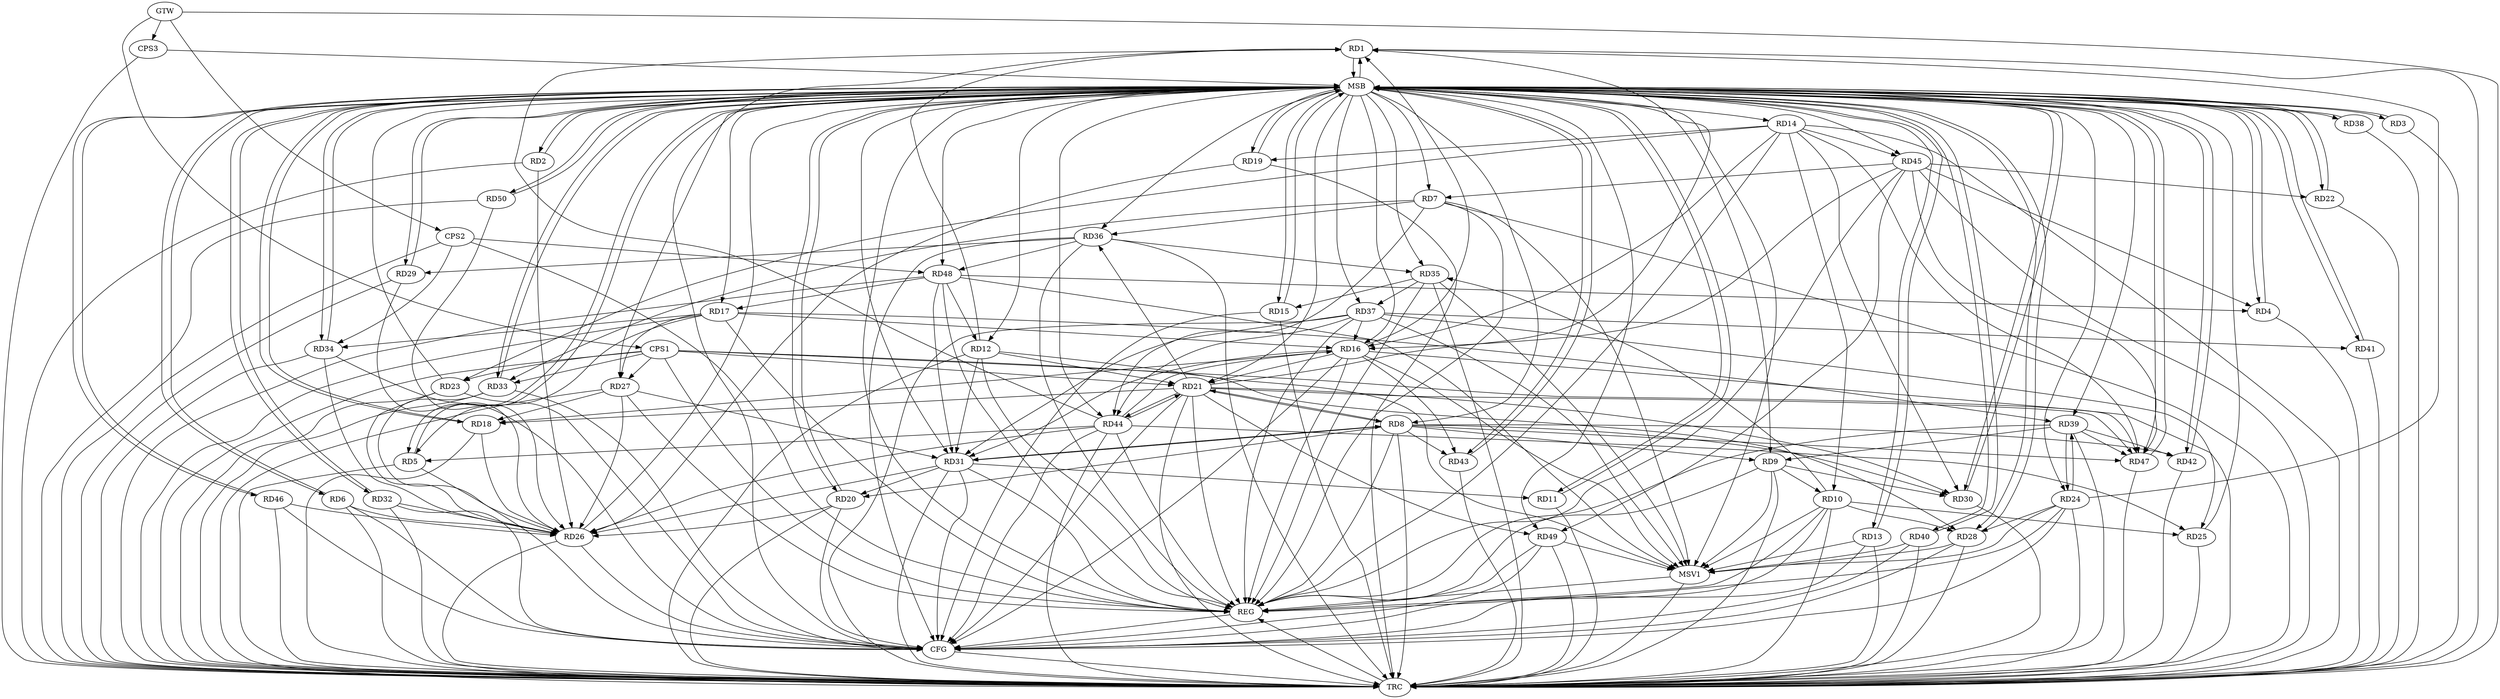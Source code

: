 strict digraph G {
  RD1 [ label="RD1" ];
  RD2 [ label="RD2" ];
  RD3 [ label="RD3" ];
  RD4 [ label="RD4" ];
  RD5 [ label="RD5" ];
  RD6 [ label="RD6" ];
  RD7 [ label="RD7" ];
  RD8 [ label="RD8" ];
  RD9 [ label="RD9" ];
  RD10 [ label="RD10" ];
  RD11 [ label="RD11" ];
  RD12 [ label="RD12" ];
  RD13 [ label="RD13" ];
  RD14 [ label="RD14" ];
  RD15 [ label="RD15" ];
  RD16 [ label="RD16" ];
  RD17 [ label="RD17" ];
  RD18 [ label="RD18" ];
  RD19 [ label="RD19" ];
  RD20 [ label="RD20" ];
  RD21 [ label="RD21" ];
  RD22 [ label="RD22" ];
  RD23 [ label="RD23" ];
  RD24 [ label="RD24" ];
  RD25 [ label="RD25" ];
  RD26 [ label="RD26" ];
  RD27 [ label="RD27" ];
  RD28 [ label="RD28" ];
  RD29 [ label="RD29" ];
  RD30 [ label="RD30" ];
  RD31 [ label="RD31" ];
  RD32 [ label="RD32" ];
  RD33 [ label="RD33" ];
  RD34 [ label="RD34" ];
  RD35 [ label="RD35" ];
  RD36 [ label="RD36" ];
  RD37 [ label="RD37" ];
  RD38 [ label="RD38" ];
  RD39 [ label="RD39" ];
  RD40 [ label="RD40" ];
  RD41 [ label="RD41" ];
  RD42 [ label="RD42" ];
  RD43 [ label="RD43" ];
  RD44 [ label="RD44" ];
  RD45 [ label="RD45" ];
  RD46 [ label="RD46" ];
  RD47 [ label="RD47" ];
  RD48 [ label="RD48" ];
  RD49 [ label="RD49" ];
  RD50 [ label="RD50" ];
  CPS1 [ label="CPS1" ];
  CPS2 [ label="CPS2" ];
  CPS3 [ label="CPS3" ];
  GTW [ label="GTW" ];
  REG [ label="REG" ];
  MSB [ label="MSB" ];
  CFG [ label="CFG" ];
  TRC [ label="TRC" ];
  MSV1 [ label="MSV1" ];
  RD12 -> RD1;
  RD16 -> RD1;
  RD21 -> RD1;
  RD24 -> RD1;
  RD44 -> RD1;
  RD45 -> RD4;
  RD48 -> RD4;
  RD17 -> RD5;
  RD44 -> RD5;
  RD7 -> RD33;
  RD7 -> RD36;
  RD7 -> RD44;
  RD45 -> RD7;
  RD8 -> RD9;
  RD8 -> RD20;
  RD8 -> RD21;
  RD21 -> RD8;
  RD8 -> RD30;
  RD8 -> RD31;
  RD31 -> RD8;
  RD8 -> RD42;
  RD8 -> RD43;
  RD8 -> RD47;
  RD9 -> RD10;
  RD9 -> RD30;
  RD39 -> RD9;
  RD14 -> RD10;
  RD10 -> RD25;
  RD10 -> RD28;
  RD10 -> RD35;
  RD31 -> RD11;
  RD12 -> RD21;
  RD12 -> RD31;
  RD48 -> RD12;
  RD14 -> RD16;
  RD14 -> RD19;
  RD14 -> RD23;
  RD14 -> RD30;
  RD14 -> RD45;
  RD14 -> RD47;
  RD35 -> RD15;
  RD17 -> RD16;
  RD16 -> RD18;
  RD16 -> RD21;
  RD16 -> RD31;
  RD37 -> RD16;
  RD16 -> RD43;
  RD44 -> RD16;
  RD45 -> RD16;
  RD17 -> RD27;
  RD17 -> RD34;
  RD17 -> RD39;
  RD48 -> RD17;
  RD21 -> RD18;
  RD27 -> RD18;
  RD31 -> RD20;
  RD21 -> RD30;
  RD21 -> RD36;
  RD21 -> RD44;
  RD44 -> RD21;
  RD21 -> RD47;
  RD21 -> RD49;
  RD45 -> RD22;
  RD24 -> RD28;
  RD24 -> RD39;
  RD39 -> RD24;
  RD37 -> RD25;
  RD44 -> RD25;
  RD27 -> RD31;
  RD36 -> RD29;
  RD37 -> RD31;
  RD48 -> RD31;
  RD36 -> RD35;
  RD35 -> RD37;
  RD36 -> RD48;
  RD37 -> RD41;
  RD37 -> RD44;
  RD39 -> RD42;
  RD39 -> RD47;
  RD45 -> RD47;
  RD45 -> RD49;
  CPS1 -> RD47;
  CPS1 -> RD23;
  CPS1 -> RD21;
  CPS1 -> RD33;
  CPS1 -> RD28;
  CPS1 -> RD27;
  CPS2 -> RD48;
  CPS2 -> RD34;
  GTW -> CPS1;
  GTW -> CPS2;
  GTW -> CPS3;
  RD7 -> REG;
  RD8 -> REG;
  RD9 -> REG;
  RD10 -> REG;
  RD12 -> REG;
  RD14 -> REG;
  RD16 -> REG;
  RD17 -> REG;
  RD21 -> REG;
  RD24 -> REG;
  RD27 -> REG;
  RD31 -> REG;
  RD35 -> REG;
  RD36 -> REG;
  RD37 -> REG;
  RD39 -> REG;
  RD44 -> REG;
  RD45 -> REG;
  RD48 -> REG;
  RD49 -> REG;
  CPS1 -> REG;
  CPS2 -> REG;
  RD1 -> MSB;
  MSB -> RD11;
  MSB -> RD41;
  MSB -> REG;
  RD2 -> MSB;
  MSB -> RD12;
  MSB -> RD13;
  MSB -> RD21;
  MSB -> RD30;
  MSB -> RD35;
  MSB -> RD45;
  RD3 -> MSB;
  RD4 -> MSB;
  MSB -> RD43;
  MSB -> RD47;
  MSB -> RD48;
  MSB -> RD49;
  RD5 -> MSB;
  MSB -> RD7;
  MSB -> RD15;
  MSB -> RD20;
  MSB -> RD34;
  MSB -> RD36;
  RD6 -> MSB;
  MSB -> RD2;
  MSB -> RD16;
  MSB -> RD18;
  RD11 -> MSB;
  MSB -> RD28;
  RD13 -> MSB;
  MSB -> RD31;
  MSB -> RD46;
  RD15 -> MSB;
  MSB -> RD44;
  RD18 -> MSB;
  MSB -> RD5;
  MSB -> RD33;
  RD19 -> MSB;
  MSB -> RD1;
  MSB -> RD22;
  MSB -> RD27;
  MSB -> RD32;
  MSB -> RD37;
  RD20 -> MSB;
  MSB -> RD8;
  MSB -> RD9;
  MSB -> RD29;
  MSB -> RD50;
  RD22 -> MSB;
  MSB -> RD40;
  RD23 -> MSB;
  MSB -> RD6;
  MSB -> RD39;
  RD25 -> MSB;
  MSB -> RD14;
  MSB -> RD19;
  RD26 -> MSB;
  MSB -> RD17;
  RD28 -> MSB;
  RD29 -> MSB;
  RD30 -> MSB;
  RD32 -> MSB;
  RD33 -> MSB;
  MSB -> RD3;
  RD34 -> MSB;
  MSB -> RD38;
  RD38 -> MSB;
  RD40 -> MSB;
  RD41 -> MSB;
  MSB -> RD4;
  RD42 -> MSB;
  RD43 -> MSB;
  MSB -> RD24;
  RD46 -> MSB;
  RD47 -> MSB;
  RD50 -> MSB;
  MSB -> RD42;
  CPS3 -> MSB;
  RD44 -> CFG;
  RD16 -> CFG;
  RD21 -> CFG;
  RD13 -> CFG;
  RD1 -> CFG;
  RD20 -> CFG;
  RD10 -> CFG;
  RD23 -> CFG;
  RD46 -> CFG;
  RD31 -> CFG;
  RD36 -> CFG;
  RD26 -> CFG;
  RD15 -> CFG;
  RD49 -> CFG;
  RD32 -> CFG;
  RD24 -> CFG;
  RD28 -> CFG;
  RD6 -> CFG;
  RD34 -> CFG;
  RD5 -> CFG;
  RD33 -> CFG;
  RD40 -> CFG;
  REG -> CFG;
  RD1 -> TRC;
  RD2 -> TRC;
  RD3 -> TRC;
  RD4 -> TRC;
  RD5 -> TRC;
  RD6 -> TRC;
  RD7 -> TRC;
  RD8 -> TRC;
  RD9 -> TRC;
  RD10 -> TRC;
  RD11 -> TRC;
  RD12 -> TRC;
  RD13 -> TRC;
  RD14 -> TRC;
  RD15 -> TRC;
  RD16 -> TRC;
  RD17 -> TRC;
  RD18 -> TRC;
  RD19 -> TRC;
  RD20 -> TRC;
  RD21 -> TRC;
  RD22 -> TRC;
  RD23 -> TRC;
  RD24 -> TRC;
  RD25 -> TRC;
  RD26 -> TRC;
  RD27 -> TRC;
  RD28 -> TRC;
  RD29 -> TRC;
  RD30 -> TRC;
  RD31 -> TRC;
  RD32 -> TRC;
  RD33 -> TRC;
  RD34 -> TRC;
  RD35 -> TRC;
  RD36 -> TRC;
  RD37 -> TRC;
  RD38 -> TRC;
  RD39 -> TRC;
  RD40 -> TRC;
  RD41 -> TRC;
  RD42 -> TRC;
  RD43 -> TRC;
  RD44 -> TRC;
  RD45 -> TRC;
  RD46 -> TRC;
  RD47 -> TRC;
  RD48 -> TRC;
  RD49 -> TRC;
  RD50 -> TRC;
  CPS1 -> TRC;
  CPS2 -> TRC;
  CPS3 -> TRC;
  GTW -> TRC;
  CFG -> TRC;
  TRC -> REG;
  RD6 -> RD26;
  RD44 -> RD26;
  RD46 -> RD26;
  RD33 -> RD26;
  RD20 -> RD26;
  RD18 -> RD26;
  RD23 -> RD26;
  RD34 -> RD26;
  RD32 -> RD26;
  RD19 -> RD26;
  RD31 -> RD26;
  RD27 -> RD26;
  RD2 -> RD26;
  RD29 -> RD26;
  RD50 -> RD26;
  RD10 -> MSV1;
  RD16 -> MSV1;
  RD24 -> MSV1;
  RD35 -> MSV1;
  RD48 -> MSV1;
  RD49 -> MSV1;
  MSB -> MSV1;
  RD13 -> MSV1;
  RD9 -> MSV1;
  RD28 -> MSV1;
  RD12 -> MSV1;
  RD37 -> MSV1;
  RD40 -> MSV1;
  RD7 -> MSV1;
  MSV1 -> REG;
  MSV1 -> TRC;
}
